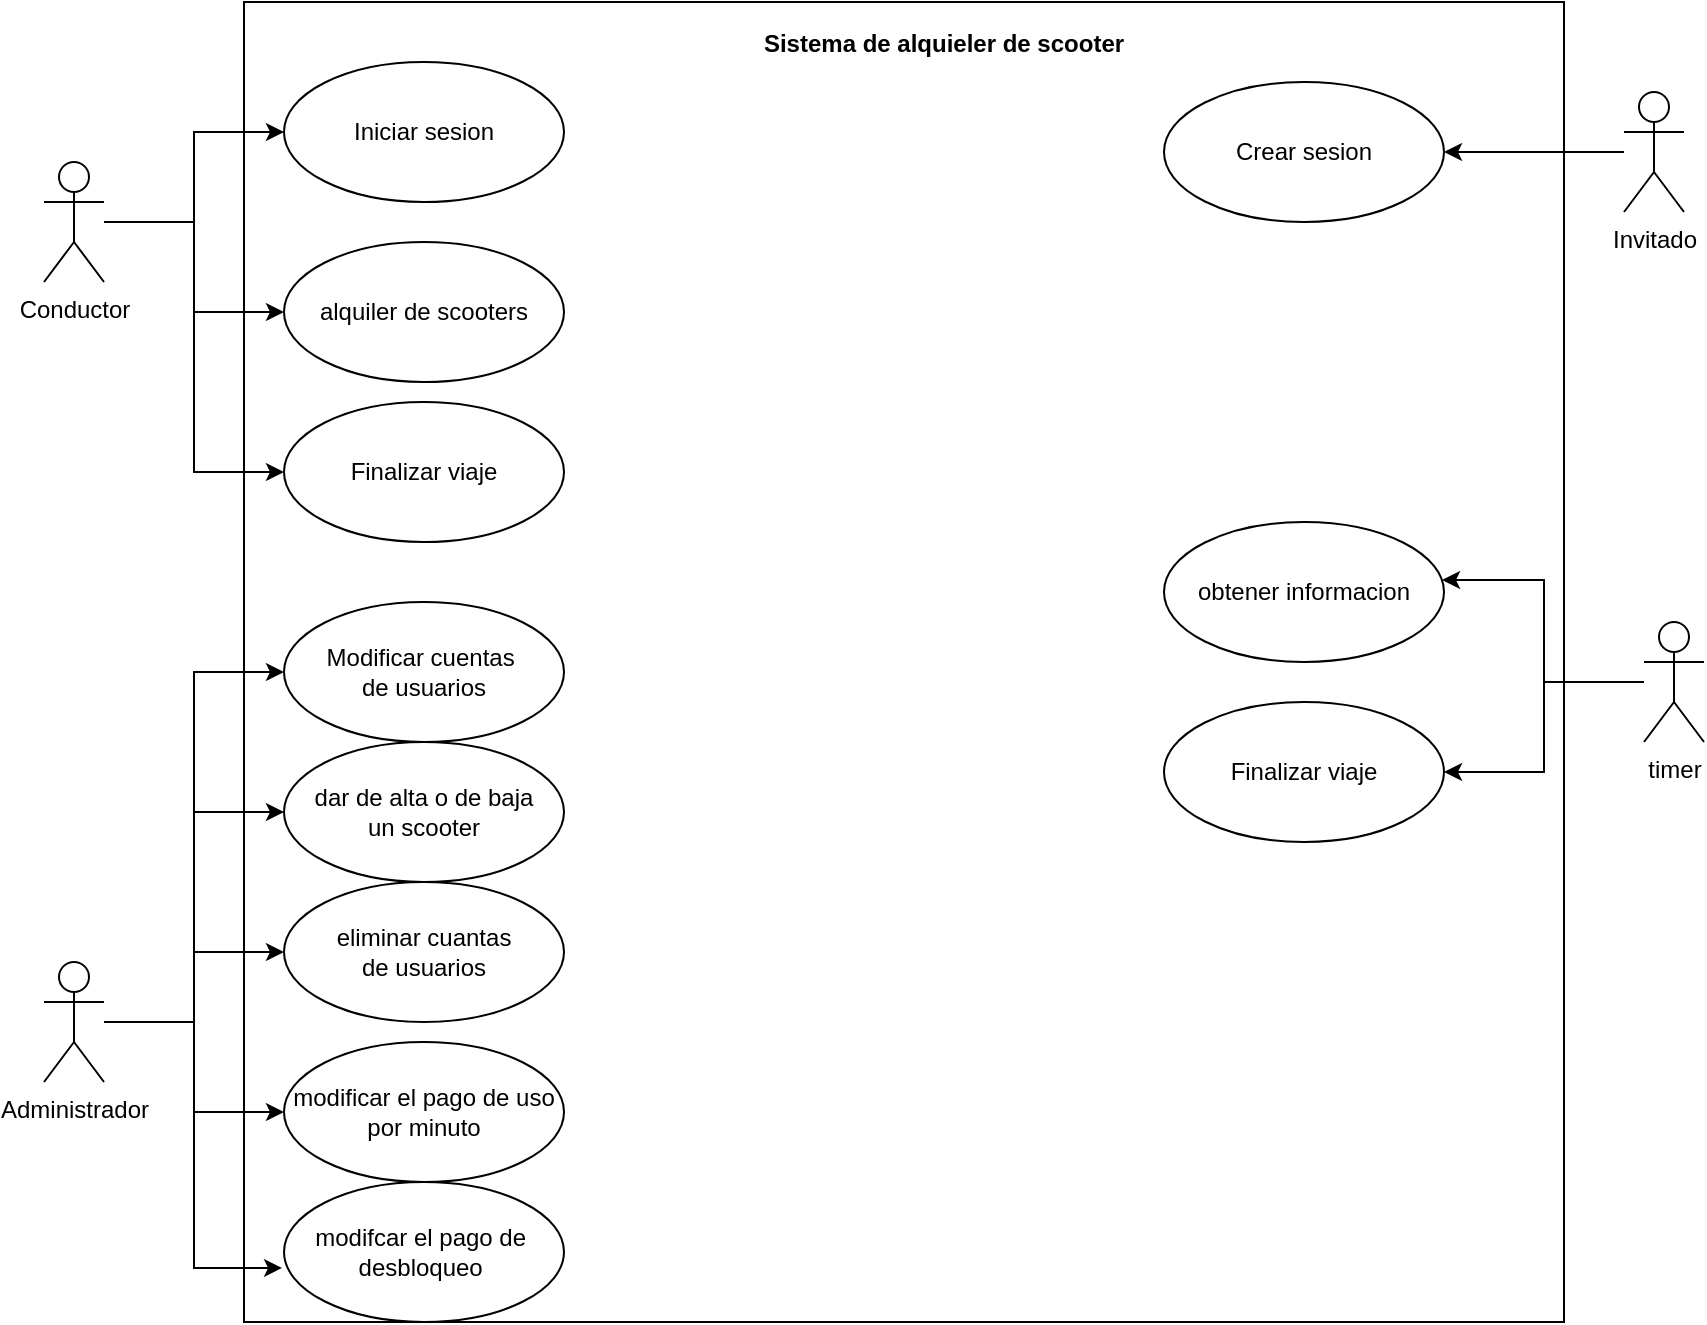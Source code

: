 <mxfile version="15.5.2" type="device"><diagram id="C5RBs43oDa-KdzZeNtuy" name="Page-1"><mxGraphModel dx="1102" dy="484" grid="1" gridSize="10" guides="1" tooltips="1" connect="1" arrows="1" fold="1" page="1" pageScale="1" pageWidth="827" pageHeight="1169" math="0" shadow="0"><root><mxCell id="WIyWlLk6GJQsqaUBKTNV-0"/><mxCell id="WIyWlLk6GJQsqaUBKTNV-1" parent="WIyWlLk6GJQsqaUBKTNV-0"/><mxCell id="aeY1VBtt70NSnI9t_68d-2" value="" style="whiteSpace=wrap;html=1;aspect=fixed;" vertex="1" parent="WIyWlLk6GJQsqaUBKTNV-1"><mxGeometry x="200" y="60" width="660" height="660" as="geometry"/></mxCell><mxCell id="aeY1VBtt70NSnI9t_68d-3" value="Sistema de alquieler de scooter" style="text;align=center;fontStyle=1;verticalAlign=middle;spacingLeft=3;spacingRight=3;strokeColor=none;rotatable=0;points=[[0,0.5],[1,0.5]];portConstraint=eastwest;" vertex="1" parent="WIyWlLk6GJQsqaUBKTNV-1"><mxGeometry x="510" y="70" width="80" height="20" as="geometry"/></mxCell><mxCell id="aeY1VBtt70NSnI9t_68d-4" value="alquiler de scooters" style="ellipse;whiteSpace=wrap;html=1;" vertex="1" parent="WIyWlLk6GJQsqaUBKTNV-1"><mxGeometry x="220" y="180" width="140" height="70" as="geometry"/></mxCell><mxCell id="aeY1VBtt70NSnI9t_68d-14" style="edgeStyle=orthogonalEdgeStyle;rounded=0;orthogonalLoop=1;jettySize=auto;html=1;" edge="1" parent="WIyWlLk6GJQsqaUBKTNV-1" source="aeY1VBtt70NSnI9t_68d-5" target="aeY1VBtt70NSnI9t_68d-4"><mxGeometry relative="1" as="geometry"/></mxCell><mxCell id="aeY1VBtt70NSnI9t_68d-24" style="edgeStyle=orthogonalEdgeStyle;rounded=0;orthogonalLoop=1;jettySize=auto;html=1;" edge="1" parent="WIyWlLk6GJQsqaUBKTNV-1" source="aeY1VBtt70NSnI9t_68d-5" target="aeY1VBtt70NSnI9t_68d-21"><mxGeometry relative="1" as="geometry"/></mxCell><mxCell id="aeY1VBtt70NSnI9t_68d-36" style="edgeStyle=orthogonalEdgeStyle;rounded=0;orthogonalLoop=1;jettySize=auto;html=1;entryX=0;entryY=0.5;entryDx=0;entryDy=0;" edge="1" parent="WIyWlLk6GJQsqaUBKTNV-1" source="aeY1VBtt70NSnI9t_68d-5" target="aeY1VBtt70NSnI9t_68d-35"><mxGeometry relative="1" as="geometry"/></mxCell><mxCell id="aeY1VBtt70NSnI9t_68d-5" value="Conductor" style="shape=umlActor;verticalLabelPosition=bottom;verticalAlign=top;html=1;" vertex="1" parent="WIyWlLk6GJQsqaUBKTNV-1"><mxGeometry x="100" y="140" width="30" height="60" as="geometry"/></mxCell><mxCell id="aeY1VBtt70NSnI9t_68d-9" value="eliminar cuantas&lt;br&gt;de usuarios" style="ellipse;whiteSpace=wrap;html=1;" vertex="1" parent="WIyWlLk6GJQsqaUBKTNV-1"><mxGeometry x="220" y="500" width="140" height="70" as="geometry"/></mxCell><mxCell id="aeY1VBtt70NSnI9t_68d-45" style="edgeStyle=orthogonalEdgeStyle;rounded=0;orthogonalLoop=1;jettySize=auto;html=1;entryX=0;entryY=0.5;entryDx=0;entryDy=0;" edge="1" parent="WIyWlLk6GJQsqaUBKTNV-1" source="aeY1VBtt70NSnI9t_68d-11" target="aeY1VBtt70NSnI9t_68d-8"><mxGeometry relative="1" as="geometry"/></mxCell><mxCell id="aeY1VBtt70NSnI9t_68d-46" style="edgeStyle=orthogonalEdgeStyle;rounded=0;orthogonalLoop=1;jettySize=auto;html=1;entryX=0;entryY=0.5;entryDx=0;entryDy=0;" edge="1" parent="WIyWlLk6GJQsqaUBKTNV-1" source="aeY1VBtt70NSnI9t_68d-11" target="aeY1VBtt70NSnI9t_68d-29"><mxGeometry relative="1" as="geometry"/></mxCell><mxCell id="aeY1VBtt70NSnI9t_68d-47" style="edgeStyle=orthogonalEdgeStyle;rounded=0;orthogonalLoop=1;jettySize=auto;html=1;entryX=0;entryY=0.5;entryDx=0;entryDy=0;" edge="1" parent="WIyWlLk6GJQsqaUBKTNV-1" source="aeY1VBtt70NSnI9t_68d-11" target="aeY1VBtt70NSnI9t_68d-9"><mxGeometry relative="1" as="geometry"/></mxCell><mxCell id="aeY1VBtt70NSnI9t_68d-48" style="edgeStyle=orthogonalEdgeStyle;rounded=0;orthogonalLoop=1;jettySize=auto;html=1;" edge="1" parent="WIyWlLk6GJQsqaUBKTNV-1" source="aeY1VBtt70NSnI9t_68d-11" target="aeY1VBtt70NSnI9t_68d-31"><mxGeometry relative="1" as="geometry"/></mxCell><mxCell id="aeY1VBtt70NSnI9t_68d-49" style="edgeStyle=orthogonalEdgeStyle;rounded=0;orthogonalLoop=1;jettySize=auto;html=1;entryX=-0.007;entryY=0.614;entryDx=0;entryDy=0;entryPerimeter=0;" edge="1" parent="WIyWlLk6GJQsqaUBKTNV-1" source="aeY1VBtt70NSnI9t_68d-11" target="aeY1VBtt70NSnI9t_68d-27"><mxGeometry relative="1" as="geometry"/></mxCell><mxCell id="aeY1VBtt70NSnI9t_68d-11" value="Administrador" style="shape=umlActor;verticalLabelPosition=bottom;verticalAlign=top;html=1;" vertex="1" parent="WIyWlLk6GJQsqaUBKTNV-1"><mxGeometry x="100" y="540" width="30" height="60" as="geometry"/></mxCell><mxCell id="aeY1VBtt70NSnI9t_68d-8" value="Modificar cuentas&amp;nbsp;&lt;br&gt;de usuarios" style="ellipse;whiteSpace=wrap;html=1;" vertex="1" parent="WIyWlLk6GJQsqaUBKTNV-1"><mxGeometry x="220" y="360" width="140" height="70" as="geometry"/></mxCell><mxCell id="aeY1VBtt70NSnI9t_68d-21" value="Iniciar sesion" style="ellipse;whiteSpace=wrap;html=1;" vertex="1" parent="WIyWlLk6GJQsqaUBKTNV-1"><mxGeometry x="220" y="90" width="140" height="70" as="geometry"/></mxCell><mxCell id="aeY1VBtt70NSnI9t_68d-22" value="Crear sesion" style="ellipse;whiteSpace=wrap;html=1;" vertex="1" parent="WIyWlLk6GJQsqaUBKTNV-1"><mxGeometry x="660" y="100" width="140" height="70" as="geometry"/></mxCell><mxCell id="aeY1VBtt70NSnI9t_68d-26" style="edgeStyle=orthogonalEdgeStyle;rounded=0;orthogonalLoop=1;jettySize=auto;html=1;" edge="1" parent="WIyWlLk6GJQsqaUBKTNV-1" source="aeY1VBtt70NSnI9t_68d-25" target="aeY1VBtt70NSnI9t_68d-22"><mxGeometry relative="1" as="geometry"/></mxCell><mxCell id="aeY1VBtt70NSnI9t_68d-25" value="Invitado" style="shape=umlActor;verticalLabelPosition=bottom;verticalAlign=top;html=1;" vertex="1" parent="WIyWlLk6GJQsqaUBKTNV-1"><mxGeometry x="890" y="105" width="30" height="60" as="geometry"/></mxCell><mxCell id="aeY1VBtt70NSnI9t_68d-27" value="modifcar el pago de&amp;nbsp;&lt;br&gt;desbloqueo&amp;nbsp;" style="ellipse;whiteSpace=wrap;html=1;" vertex="1" parent="WIyWlLk6GJQsqaUBKTNV-1"><mxGeometry x="220" y="650" width="140" height="70" as="geometry"/></mxCell><mxCell id="aeY1VBtt70NSnI9t_68d-29" value="dar de alta o de baja&lt;br&gt;un scooter" style="ellipse;whiteSpace=wrap;html=1;" vertex="1" parent="WIyWlLk6GJQsqaUBKTNV-1"><mxGeometry x="220" y="430" width="140" height="70" as="geometry"/></mxCell><mxCell id="aeY1VBtt70NSnI9t_68d-31" value="modificar el pago de uso por minuto" style="ellipse;whiteSpace=wrap;html=1;" vertex="1" parent="WIyWlLk6GJQsqaUBKTNV-1"><mxGeometry x="220" y="580" width="140" height="70" as="geometry"/></mxCell><mxCell id="aeY1VBtt70NSnI9t_68d-35" value="Finalizar viaje" style="ellipse;whiteSpace=wrap;html=1;" vertex="1" parent="WIyWlLk6GJQsqaUBKTNV-1"><mxGeometry x="220" y="260" width="140" height="70" as="geometry"/></mxCell><mxCell id="aeY1VBtt70NSnI9t_68d-51" value="obtener informacion" style="ellipse;whiteSpace=wrap;html=1;" vertex="1" parent="WIyWlLk6GJQsqaUBKTNV-1"><mxGeometry x="660" y="320" width="140" height="70" as="geometry"/></mxCell><mxCell id="aeY1VBtt70NSnI9t_68d-54" style="edgeStyle=orthogonalEdgeStyle;rounded=0;orthogonalLoop=1;jettySize=auto;html=1;entryX=0.993;entryY=0.414;entryDx=0;entryDy=0;entryPerimeter=0;" edge="1" parent="WIyWlLk6GJQsqaUBKTNV-1" source="aeY1VBtt70NSnI9t_68d-52" target="aeY1VBtt70NSnI9t_68d-51"><mxGeometry relative="1" as="geometry"/></mxCell><mxCell id="aeY1VBtt70NSnI9t_68d-57" style="edgeStyle=orthogonalEdgeStyle;rounded=0;orthogonalLoop=1;jettySize=auto;html=1;entryX=1;entryY=0.5;entryDx=0;entryDy=0;" edge="1" parent="WIyWlLk6GJQsqaUBKTNV-1" source="aeY1VBtt70NSnI9t_68d-52" target="aeY1VBtt70NSnI9t_68d-55"><mxGeometry relative="1" as="geometry"/></mxCell><mxCell id="aeY1VBtt70NSnI9t_68d-52" value="timer" style="shape=umlActor;verticalLabelPosition=bottom;verticalAlign=top;html=1;" vertex="1" parent="WIyWlLk6GJQsqaUBKTNV-1"><mxGeometry x="900" y="370" width="30" height="60" as="geometry"/></mxCell><mxCell id="aeY1VBtt70NSnI9t_68d-55" value="Finalizar viaje" style="ellipse;whiteSpace=wrap;html=1;" vertex="1" parent="WIyWlLk6GJQsqaUBKTNV-1"><mxGeometry x="660" y="410" width="140" height="70" as="geometry"/></mxCell></root></mxGraphModel></diagram></mxfile>